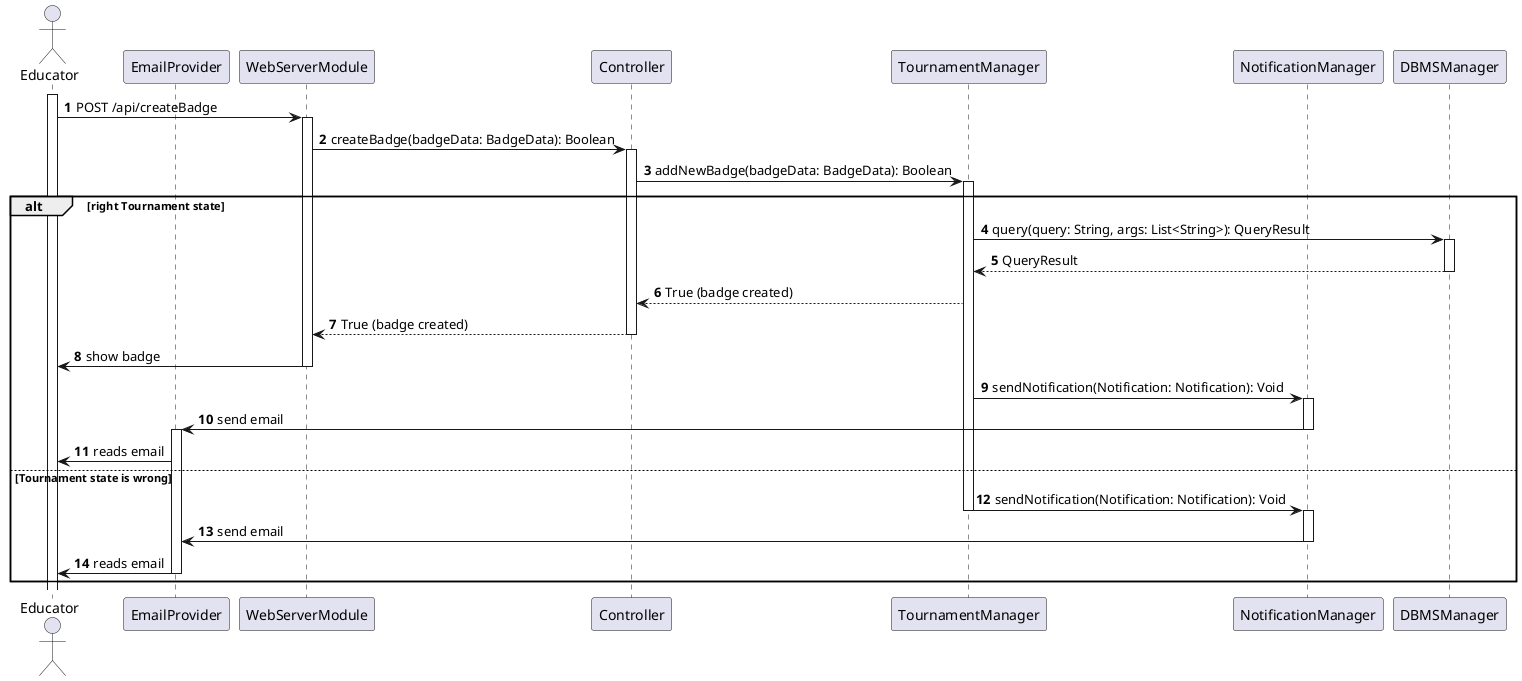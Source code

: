 @startuml

autonumber
actor Educator as U
participant EmailProvider as EP
participant WebServerModule as WS
participant Controller as C
participant TournamentManager as BM
participant NotificationManager as NM
participant DBMSManager as DB

activate U
U->WS: POST /api/createBadge
activate WS
WS->C: createBadge(badgeData: BadgeData): Boolean
activate C
C->BM: addNewBadge(badgeData: BadgeData): Boolean
activate BM
alt right Tournament state
BM -> DB: query(query: String, args: List<String>): QueryResult
activate DB
DB-->BM: QueryResult
deactivate DB
BM-->C: True (badge created)
C-->WS: True (badge created)
deactivate C
WS -> U: show badge
deactivate WS
BM->NM: sendNotification(Notification: Notification): Void
activate NM
NM->EP:send email
deactivate NM
activate EP
EP->U: reads email
else Tournament state is wrong
    BM -> NM: sendNotification(Notification: Notification): Void
    deactivate BM
    activate NM
    NM -> EP: send email
    deactivate NM
    EP -> U: reads email
    deactivate EP
end

@enduml
